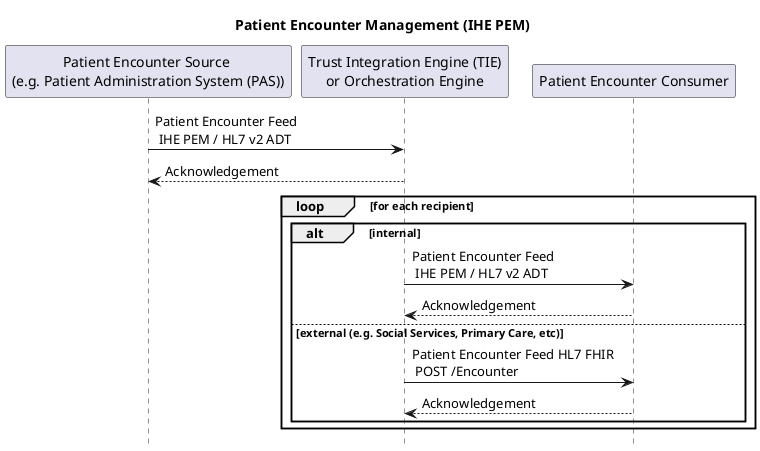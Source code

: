 @startuml

hide footbox

title "Patient Encounter Management (IHE PEM)"

participant "Patient Encounter Source \n(e.g. Patient Administration System (PAS))" as PEMSource
participant "Trust Integration Engine (TIE)\nor Orchestration Engine" as PEMManager
participant "Patient Encounter Consumer" as PEMConsumer


PEMSource -> PEMManager : Patient Encounter Feed \n IHE PEM / HL7 v2 ADT
PEMManager --> PEMSource : Acknowledgement
loop for each recipient
  alt internal
  PEMManager -> PEMConsumer : Patient Encounter Feed \n IHE PEM / HL7 v2 ADT
  PEMConsumer --> PEMManager : Acknowledgement
  else external (e.g. Social Services, Primary Care, etc)
   PEMManager -> PEMConsumer : Patient Encounter Feed HL7 FHIR \n POST /Encounter
   PEMConsumer --> PEMManager : Acknowledgement
  end
end


@enduml
